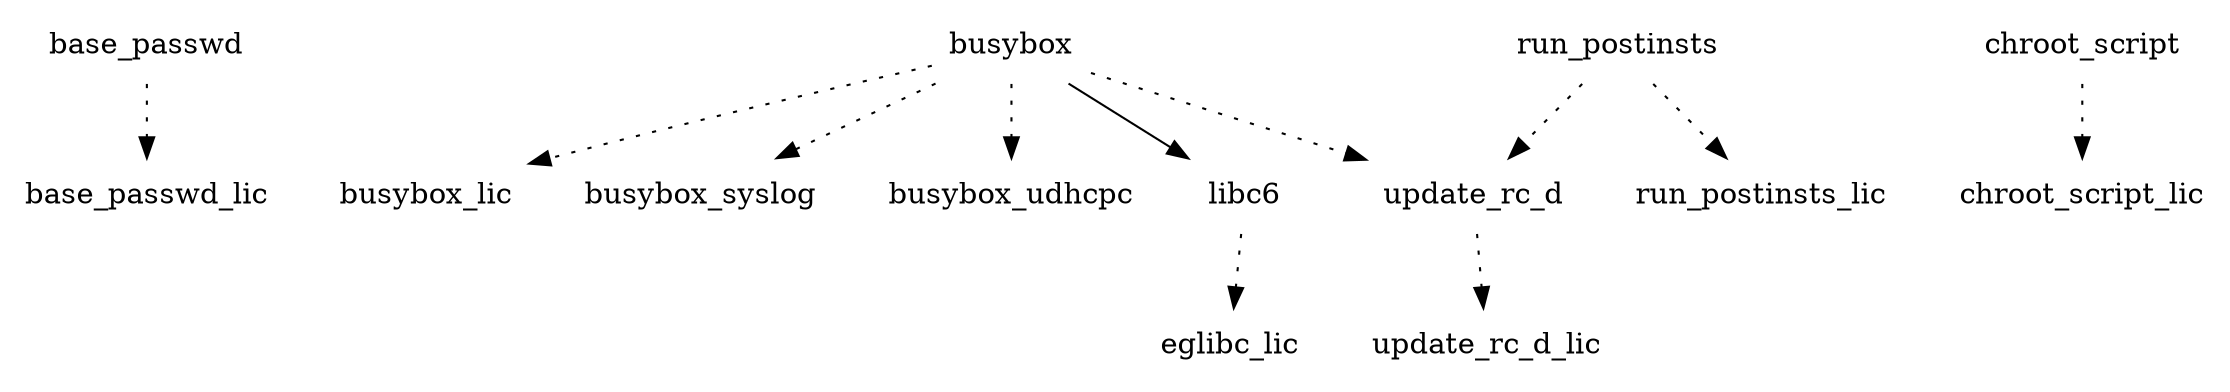 digraph depends {
    node [shape=plaintext]
base_passwd -> base_passwd_lic [style=dotted];
busybox -> busybox_lic [style=dotted];
busybox -> busybox_syslog [style=dotted];
busybox -> busybox_udhcpc [style=dotted];
busybox -> libc6;
busybox -> update_rc_d [style=dotted];
chroot_script -> chroot_script_lic [style=dotted];
libc6 -> eglibc_lic [style=dotted];
run_postinsts -> run_postinsts_lic [style=dotted];
run_postinsts -> update_rc_d [style=dotted];
update_rc_d -> update_rc_d_lic [style=dotted];
}
